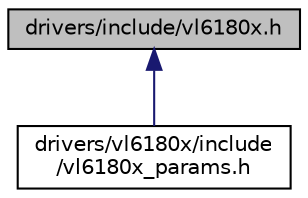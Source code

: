 digraph "drivers/include/vl6180x.h"
{
 // LATEX_PDF_SIZE
  edge [fontname="Helvetica",fontsize="10",labelfontname="Helvetica",labelfontsize="10"];
  node [fontname="Helvetica",fontsize="10",shape=record];
  Node1 [label="drivers/include/vl6180x.h",height=0.2,width=0.4,color="black", fillcolor="grey75", style="filled", fontcolor="black",tooltip=" "];
  Node1 -> Node2 [dir="back",color="midnightblue",fontsize="10",style="solid",fontname="Helvetica"];
  Node2 [label="drivers/vl6180x/include\l/vl6180x_params.h",height=0.2,width=0.4,color="black", fillcolor="white", style="filled",URL="$vl6180x__params_8h.html",tooltip="Default configuration for ST VL6180X Ranging and Ambient Light Sensing (ALS) module."];
}
